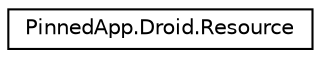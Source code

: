 digraph "Graphical Class Hierarchy"
{
  edge [fontname="Helvetica",fontsize="10",labelfontname="Helvetica",labelfontsize="10"];
  node [fontname="Helvetica",fontsize="10",shape=record];
  rankdir="LR";
  Node0 [label="PinnedApp.Droid.Resource",height=0.2,width=0.4,color="black", fillcolor="white", style="filled",URL="$class_pinned_app_1_1_droid_1_1_resource.html"];
}

